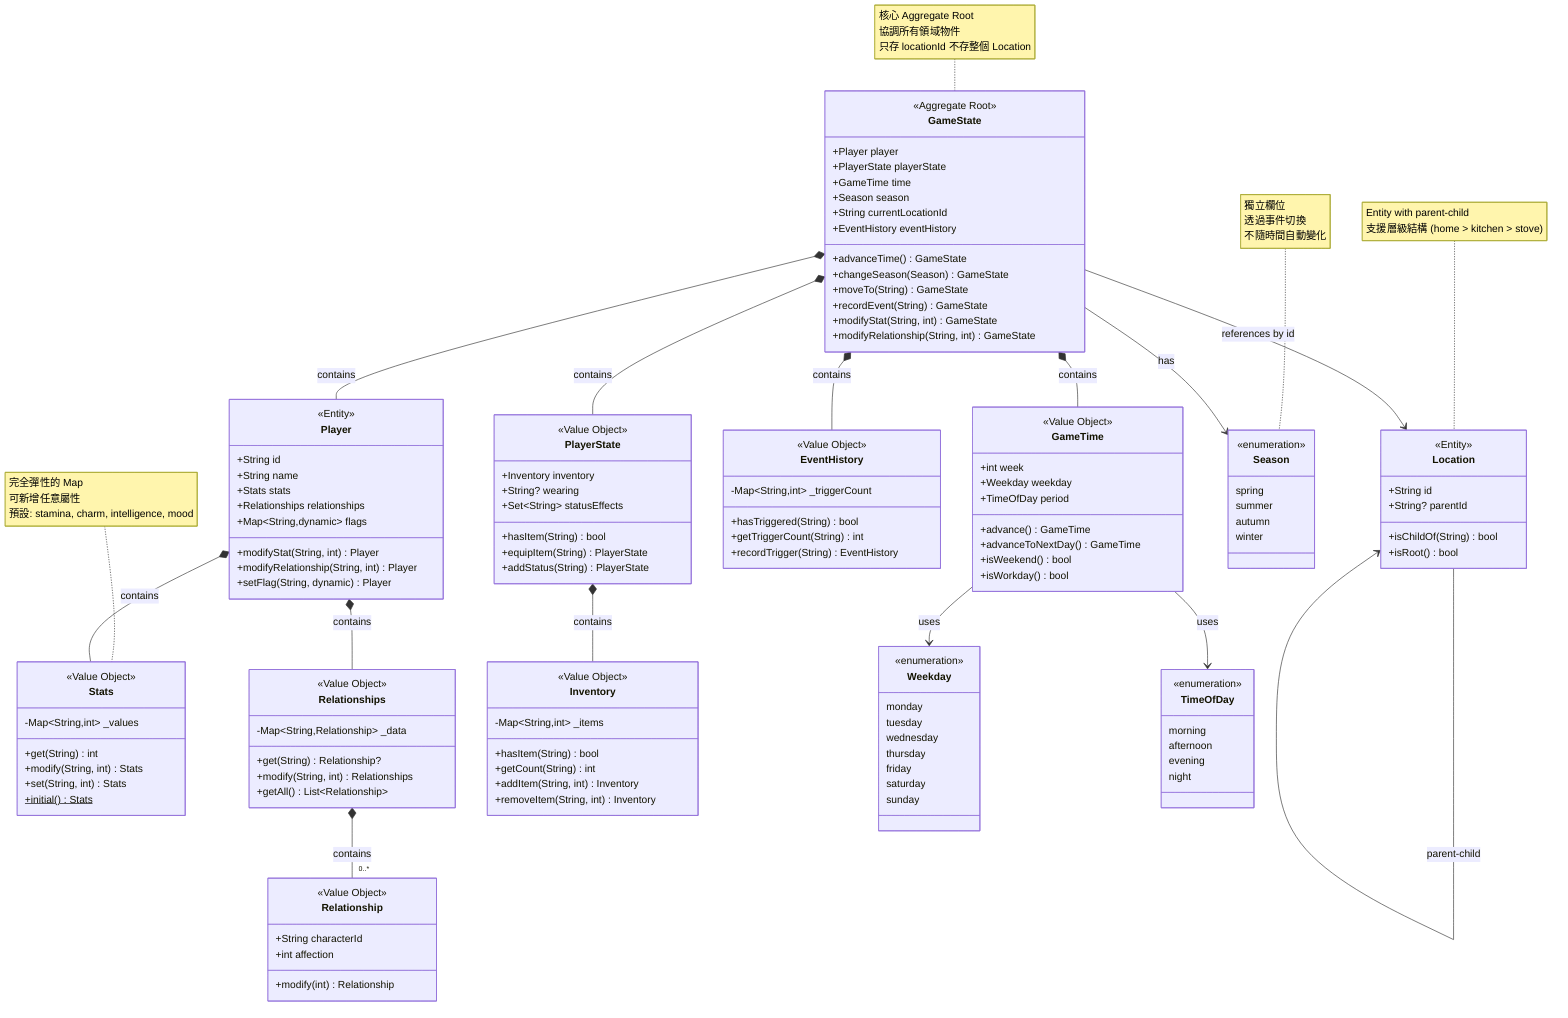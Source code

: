 classDiagram
    %% Aggregate Roots
    class GameState {
        <<Aggregate Root>>
        +Player player
        +PlayerState playerState
        +GameTime time
        +Season season
        +String currentLocationId
        +EventHistory eventHistory
        +advanceTime() GameState
        +changeSeason(Season) GameState
        +moveTo(String) GameState
        +recordEvent(String) GameState
        +modifyStat(String, int) GameState
        +modifyRelationship(String, int) GameState
    }

    class Player {
        <<Entity>>
        +String id
        +String name
        +Stats stats
        +Relationships relationships
        +Map~String,dynamic~ flags
        +modifyStat(String, int) Player
        +modifyRelationship(String, int) Player
        +setFlag(String, dynamic) Player
    }

    %% Value Objects
    class GameTime {
        <<Value Object>>
        +int week
        +Weekday weekday
        +TimeOfDay period
        +advance() GameTime
        +advanceToNextDay() GameTime
        +isWeekend() bool
        +isWorkday() bool
    }

    class Stats {
        <<Value Object>>
        -Map~String,int~ _values
        +get(String) int
        +modify(String, int) Stats
        +set(String, int) Stats
        +initial()$ Stats
    }

    class Relationships {
        <<Value Object>>
        -Map~String,Relationship~ _data
        +get(String) Relationship?
        +modify(String, int) Relationships
        +getAll() List~Relationship~
    }

    class Relationship {
        <<Value Object>>
        +String characterId
        +int affection
        +modify(int) Relationship
    }

    class PlayerState {
        <<Value Object>>
        +Inventory inventory
        +String? wearing
        +Set~String~ statusEffects
        +hasItem(String) bool
        +equipItem(String) PlayerState
        +addStatus(String) PlayerState
    }

    class Inventory {
        <<Value Object>>
        -Map~String,int~ _items
        +hasItem(String) bool
        +getCount(String) int
        +addItem(String, int) Inventory
        +removeItem(String, int) Inventory
    }

    class EventHistory {
        <<Value Object>>
        -Map~String,int~ _triggerCount
        +hasTriggered(String) bool
        +getTriggerCount(String) int
        +recordTrigger(String) EventHistory
    }

    class Location {
        <<Entity>>
        +String id
        +String? parentId
        +isChildOf(String) bool
        +isRoot() bool
    }

    %% Enums
    class Season {
        <<enumeration>>
        spring
        summer
        autumn
        winter
    }

    class Weekday {
        <<enumeration>>
        monday
        tuesday
        wednesday
        thursday
        friday
        saturday
        sunday
    }

    class TimeOfDay {
        <<enumeration>>
        morning
        afternoon
        evening
        night
    }

    %% Relationships - GameState 為核心
    GameState *-- Player : contains
    GameState *-- PlayerState : contains
    GameState *-- GameTime : contains
    GameState *-- EventHistory : contains
    GameState --> Season : has
    GameState --> Location : references by id

    %% Player 包含的 Value Objects
    Player *-- Stats : contains
    Player *-- Relationships : contains

    %% Relationships 包含多個 Relationship
    Relationships *-- "0..*" Relationship : contains

    %% PlayerState 包含 Inventory
    PlayerState *-- Inventory : contains

    %% GameTime 使用 Enums
    GameTime --> Weekday : uses
    GameTime --> TimeOfDay : uses

    %% Location 的父子關係
    Location --> Location : parent-child

    %% 註解
    note for GameState "核心 Aggregate Root<br />協調所有領域物件<br />只存 locationId 不存整個 Location"
    note for Location "Entity with parent-child<br />支援層級結構 (home > kitchen > stove)"
    note for Stats "完全彈性的 Map<br />可新增任意屬性<br />預設: stamina, charm, intelligence, mood"
    note for Season "獨立欄位<br />透過事件切換<br />不隨時間自動變化"